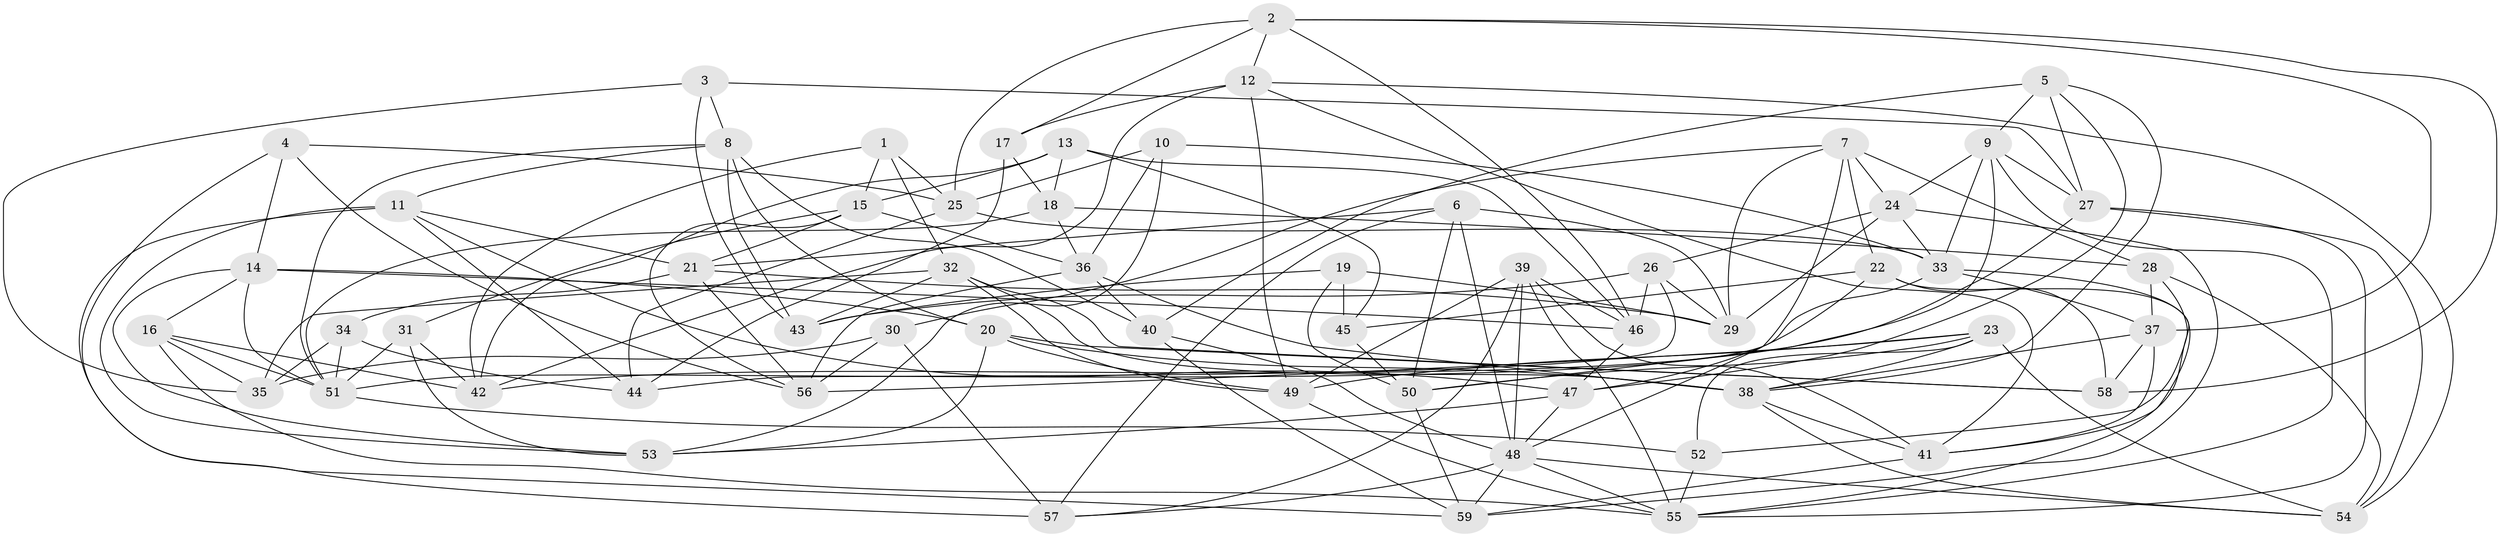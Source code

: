 // original degree distribution, {4: 1.0}
// Generated by graph-tools (version 1.1) at 2025/03/03/09/25 03:03:00]
// undirected, 59 vertices, 164 edges
graph export_dot {
graph [start="1"]
  node [color=gray90,style=filled];
  1;
  2;
  3;
  4;
  5;
  6;
  7;
  8;
  9;
  10;
  11;
  12;
  13;
  14;
  15;
  16;
  17;
  18;
  19;
  20;
  21;
  22;
  23;
  24;
  25;
  26;
  27;
  28;
  29;
  30;
  31;
  32;
  33;
  34;
  35;
  36;
  37;
  38;
  39;
  40;
  41;
  42;
  43;
  44;
  45;
  46;
  47;
  48;
  49;
  50;
  51;
  52;
  53;
  54;
  55;
  56;
  57;
  58;
  59;
  1 -- 15 [weight=1.0];
  1 -- 25 [weight=1.0];
  1 -- 32 [weight=1.0];
  1 -- 42 [weight=1.0];
  2 -- 12 [weight=1.0];
  2 -- 17 [weight=1.0];
  2 -- 25 [weight=1.0];
  2 -- 37 [weight=1.0];
  2 -- 46 [weight=1.0];
  2 -- 58 [weight=1.0];
  3 -- 8 [weight=1.0];
  3 -- 27 [weight=1.0];
  3 -- 35 [weight=1.0];
  3 -- 43 [weight=1.0];
  4 -- 14 [weight=1.0];
  4 -- 25 [weight=1.0];
  4 -- 56 [weight=1.0];
  4 -- 59 [weight=1.0];
  5 -- 9 [weight=1.0];
  5 -- 27 [weight=1.0];
  5 -- 38 [weight=1.0];
  5 -- 40 [weight=2.0];
  5 -- 47 [weight=1.0];
  6 -- 21 [weight=1.0];
  6 -- 29 [weight=1.0];
  6 -- 48 [weight=2.0];
  6 -- 50 [weight=1.0];
  6 -- 57 [weight=1.0];
  7 -- 22 [weight=1.0];
  7 -- 24 [weight=1.0];
  7 -- 28 [weight=1.0];
  7 -- 29 [weight=1.0];
  7 -- 30 [weight=1.0];
  7 -- 48 [weight=1.0];
  8 -- 11 [weight=1.0];
  8 -- 20 [weight=1.0];
  8 -- 40 [weight=1.0];
  8 -- 43 [weight=1.0];
  8 -- 51 [weight=1.0];
  9 -- 24 [weight=1.0];
  9 -- 27 [weight=1.0];
  9 -- 33 [weight=1.0];
  9 -- 50 [weight=1.0];
  9 -- 55 [weight=1.0];
  10 -- 25 [weight=1.0];
  10 -- 33 [weight=1.0];
  10 -- 36 [weight=1.0];
  10 -- 53 [weight=1.0];
  11 -- 21 [weight=1.0];
  11 -- 44 [weight=1.0];
  11 -- 47 [weight=1.0];
  11 -- 53 [weight=1.0];
  11 -- 57 [weight=1.0];
  12 -- 17 [weight=1.0];
  12 -- 41 [weight=1.0];
  12 -- 42 [weight=1.0];
  12 -- 49 [weight=1.0];
  12 -- 54 [weight=1.0];
  13 -- 15 [weight=1.0];
  13 -- 18 [weight=1.0];
  13 -- 42 [weight=1.0];
  13 -- 45 [weight=2.0];
  13 -- 46 [weight=1.0];
  14 -- 16 [weight=1.0];
  14 -- 20 [weight=1.0];
  14 -- 46 [weight=1.0];
  14 -- 51 [weight=1.0];
  14 -- 53 [weight=1.0];
  15 -- 21 [weight=1.0];
  15 -- 31 [weight=1.0];
  15 -- 36 [weight=1.0];
  15 -- 56 [weight=1.0];
  16 -- 35 [weight=1.0];
  16 -- 42 [weight=1.0];
  16 -- 51 [weight=2.0];
  16 -- 55 [weight=1.0];
  17 -- 18 [weight=1.0];
  17 -- 44 [weight=1.0];
  18 -- 28 [weight=2.0];
  18 -- 36 [weight=1.0];
  18 -- 51 [weight=1.0];
  19 -- 29 [weight=1.0];
  19 -- 43 [weight=2.0];
  19 -- 45 [weight=2.0];
  19 -- 50 [weight=1.0];
  20 -- 38 [weight=1.0];
  20 -- 49 [weight=1.0];
  20 -- 53 [weight=1.0];
  20 -- 58 [weight=1.0];
  21 -- 29 [weight=1.0];
  21 -- 34 [weight=1.0];
  21 -- 56 [weight=1.0];
  22 -- 45 [weight=1.0];
  22 -- 47 [weight=1.0];
  22 -- 55 [weight=1.0];
  22 -- 58 [weight=2.0];
  23 -- 38 [weight=1.0];
  23 -- 49 [weight=1.0];
  23 -- 50 [weight=1.0];
  23 -- 52 [weight=1.0];
  23 -- 54 [weight=1.0];
  23 -- 56 [weight=1.0];
  24 -- 26 [weight=1.0];
  24 -- 29 [weight=1.0];
  24 -- 33 [weight=1.0];
  24 -- 59 [weight=1.0];
  25 -- 33 [weight=1.0];
  25 -- 44 [weight=1.0];
  26 -- 29 [weight=1.0];
  26 -- 43 [weight=1.0];
  26 -- 44 [weight=2.0];
  26 -- 46 [weight=1.0];
  27 -- 42 [weight=1.0];
  27 -- 54 [weight=1.0];
  27 -- 55 [weight=1.0];
  28 -- 37 [weight=1.0];
  28 -- 52 [weight=1.0];
  28 -- 54 [weight=1.0];
  30 -- 35 [weight=2.0];
  30 -- 56 [weight=1.0];
  30 -- 57 [weight=2.0];
  31 -- 42 [weight=1.0];
  31 -- 51 [weight=1.0];
  31 -- 53 [weight=1.0];
  32 -- 35 [weight=1.0];
  32 -- 38 [weight=1.0];
  32 -- 43 [weight=1.0];
  32 -- 49 [weight=1.0];
  32 -- 58 [weight=1.0];
  33 -- 37 [weight=1.0];
  33 -- 41 [weight=1.0];
  33 -- 51 [weight=2.0];
  34 -- 35 [weight=1.0];
  34 -- 44 [weight=1.0];
  34 -- 51 [weight=1.0];
  36 -- 38 [weight=1.0];
  36 -- 40 [weight=1.0];
  36 -- 56 [weight=1.0];
  37 -- 38 [weight=1.0];
  37 -- 41 [weight=1.0];
  37 -- 58 [weight=1.0];
  38 -- 41 [weight=1.0];
  38 -- 54 [weight=1.0];
  39 -- 41 [weight=1.0];
  39 -- 46 [weight=1.0];
  39 -- 48 [weight=1.0];
  39 -- 49 [weight=1.0];
  39 -- 55 [weight=1.0];
  39 -- 57 [weight=1.0];
  40 -- 48 [weight=1.0];
  40 -- 59 [weight=1.0];
  41 -- 59 [weight=1.0];
  45 -- 50 [weight=1.0];
  46 -- 47 [weight=1.0];
  47 -- 48 [weight=1.0];
  47 -- 53 [weight=1.0];
  48 -- 54 [weight=1.0];
  48 -- 55 [weight=1.0];
  48 -- 57 [weight=1.0];
  48 -- 59 [weight=1.0];
  49 -- 55 [weight=1.0];
  50 -- 59 [weight=1.0];
  51 -- 52 [weight=1.0];
  52 -- 55 [weight=1.0];
}
